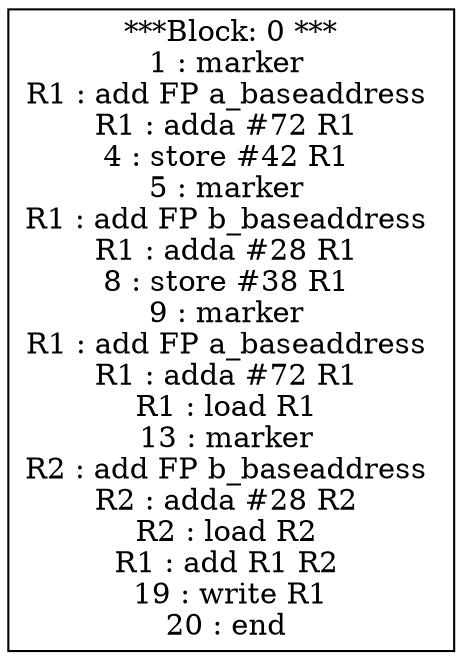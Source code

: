 digraph structs {
0 [shape=record,label="***Block: 0 ***\n1 : marker \nR1 : add FP a_baseaddress \nR1 : adda #72 R1 \n4 : store #42 R1 \n5 : marker \nR1 : add FP b_baseaddress \nR1 : adda #28 R1 \n8 : store #38 R1 \n9 : marker \nR1 : add FP a_baseaddress \nR1 : adda #72 R1 \nR1 : load R1 \n13 : marker \nR2 : add FP b_baseaddress \nR2 : adda #28 R2 \nR2 : load R2 \nR1 : add R1 R2 \n19 : write R1\n20 : end \n"]

}
